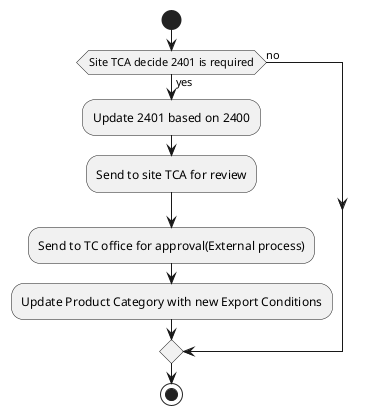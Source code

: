 @startuml
start
if (Site TCA decide 2401 is required) then(yes)
	:Update 2401 based on 2400;
	:Send to site TCA for review;
	:Send to TC office for approval(External process);
	:Update Product Category with new Export Conditions;
else(no)
endif
stop
@enduml